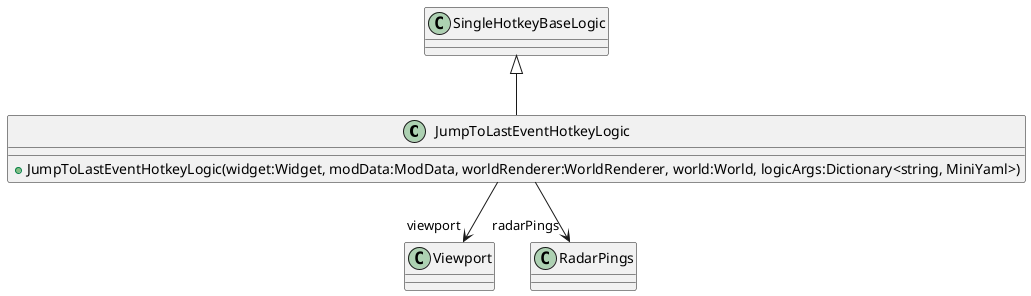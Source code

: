 @startuml
class JumpToLastEventHotkeyLogic {
    + JumpToLastEventHotkeyLogic(widget:Widget, modData:ModData, worldRenderer:WorldRenderer, world:World, logicArgs:Dictionary<string, MiniYaml>)
}
SingleHotkeyBaseLogic <|-- JumpToLastEventHotkeyLogic
JumpToLastEventHotkeyLogic --> "viewport" Viewport
JumpToLastEventHotkeyLogic --> "radarPings" RadarPings
@enduml

